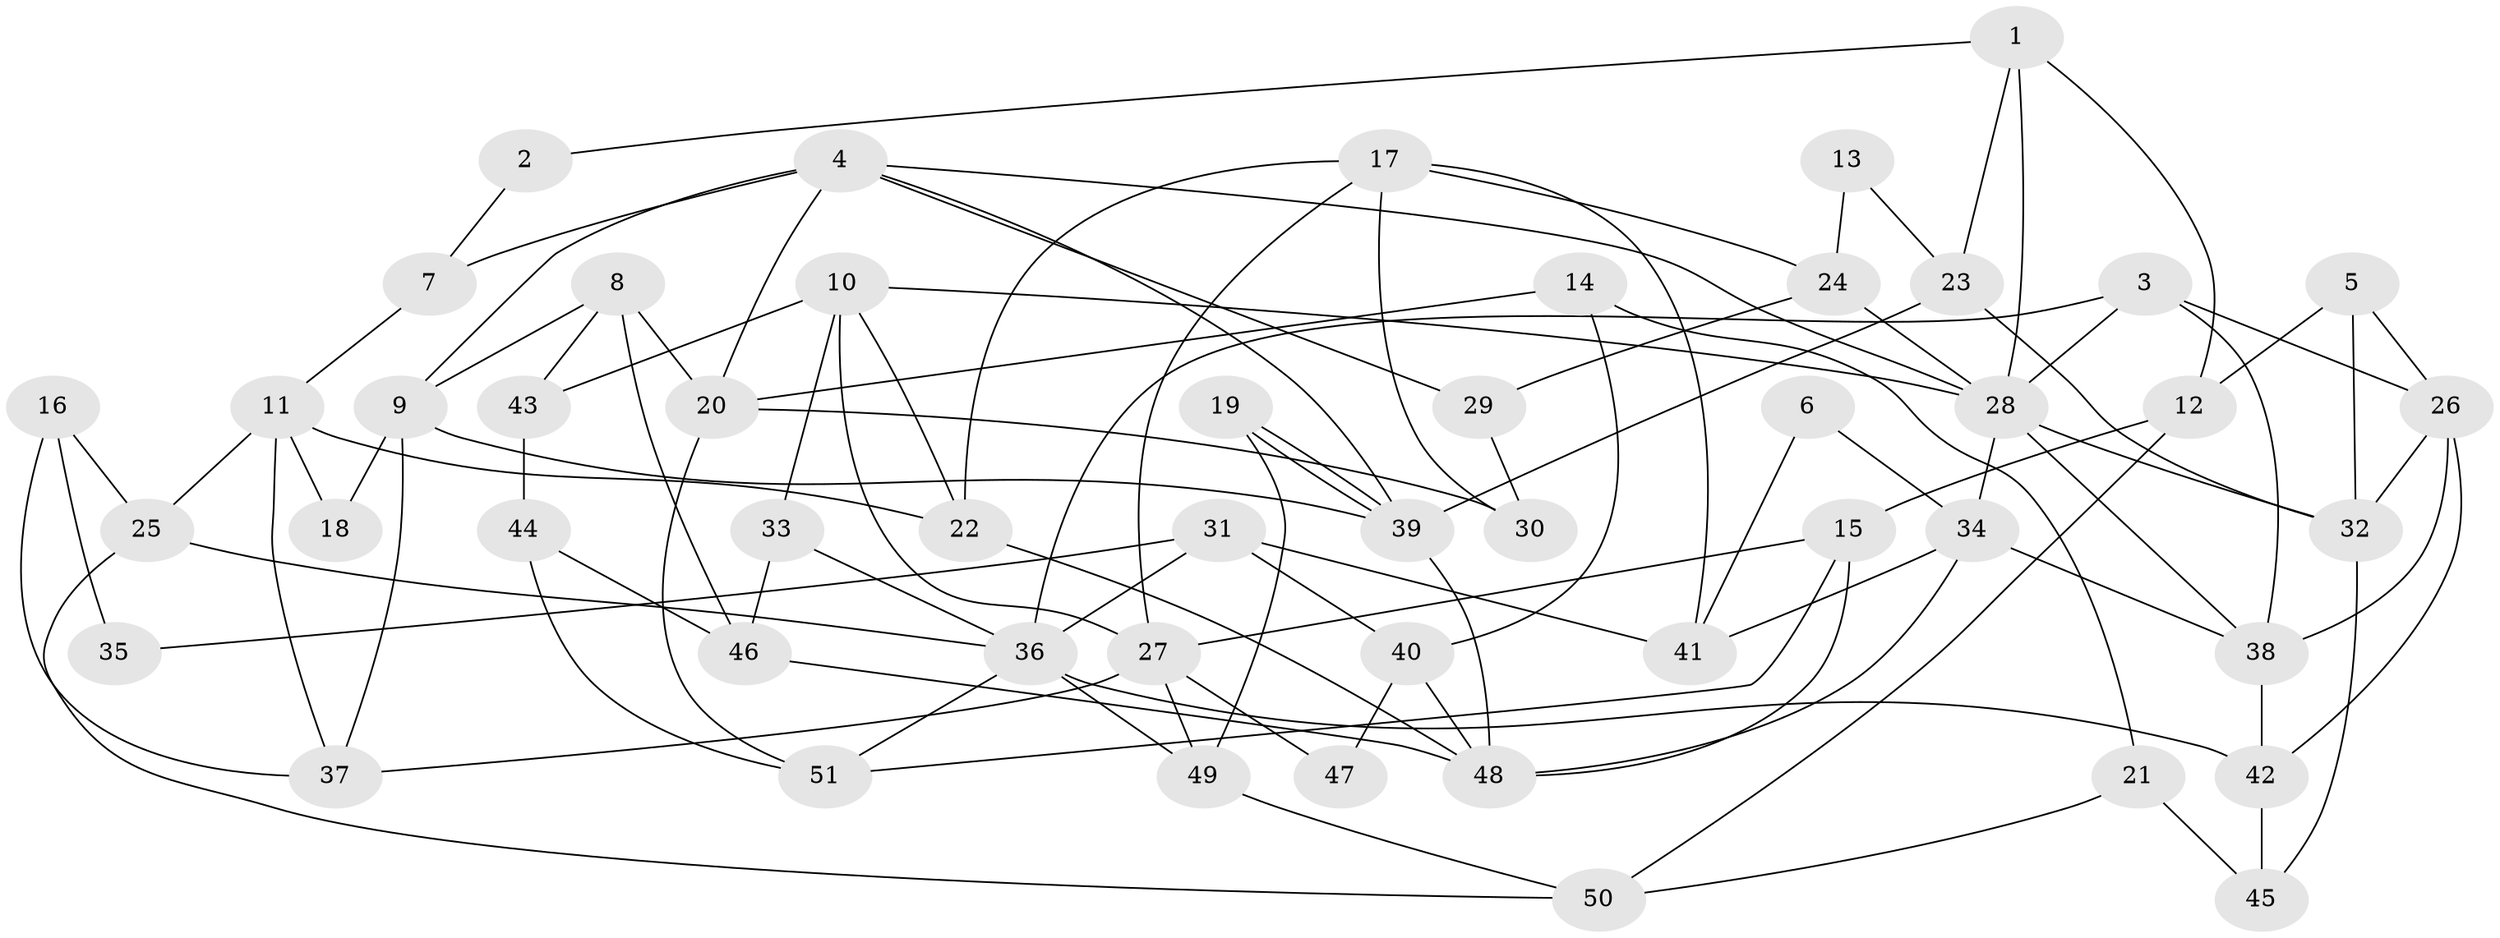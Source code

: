 // coarse degree distribution, {5: 0.08571428571428572, 2: 0.08571428571428572, 3: 0.3142857142857143, 7: 0.05714285714285714, 1: 0.02857142857142857, 6: 0.14285714285714285, 4: 0.17142857142857143, 8: 0.02857142857142857, 9: 0.08571428571428572}
// Generated by graph-tools (version 1.1) at 2025/23/03/03/25 07:23:55]
// undirected, 51 vertices, 102 edges
graph export_dot {
graph [start="1"]
  node [color=gray90,style=filled];
  1;
  2;
  3;
  4;
  5;
  6;
  7;
  8;
  9;
  10;
  11;
  12;
  13;
  14;
  15;
  16;
  17;
  18;
  19;
  20;
  21;
  22;
  23;
  24;
  25;
  26;
  27;
  28;
  29;
  30;
  31;
  32;
  33;
  34;
  35;
  36;
  37;
  38;
  39;
  40;
  41;
  42;
  43;
  44;
  45;
  46;
  47;
  48;
  49;
  50;
  51;
  1 -- 28;
  1 -- 12;
  1 -- 2;
  1 -- 23;
  2 -- 7;
  3 -- 28;
  3 -- 38;
  3 -- 26;
  3 -- 36;
  4 -- 39;
  4 -- 9;
  4 -- 7;
  4 -- 20;
  4 -- 28;
  4 -- 29;
  5 -- 32;
  5 -- 26;
  5 -- 12;
  6 -- 34;
  6 -- 41;
  7 -- 11;
  8 -- 9;
  8 -- 20;
  8 -- 43;
  8 -- 46;
  9 -- 39;
  9 -- 37;
  9 -- 18;
  10 -- 28;
  10 -- 43;
  10 -- 22;
  10 -- 27;
  10 -- 33;
  11 -- 25;
  11 -- 22;
  11 -- 18;
  11 -- 37;
  12 -- 50;
  12 -- 15;
  13 -- 24;
  13 -- 23;
  14 -- 40;
  14 -- 20;
  14 -- 21;
  15 -- 51;
  15 -- 27;
  15 -- 48;
  16 -- 37;
  16 -- 25;
  16 -- 35;
  17 -- 27;
  17 -- 22;
  17 -- 24;
  17 -- 30;
  17 -- 41;
  19 -- 39;
  19 -- 39;
  19 -- 49;
  20 -- 30;
  20 -- 51;
  21 -- 45;
  21 -- 50;
  22 -- 48;
  23 -- 39;
  23 -- 32;
  24 -- 28;
  24 -- 29;
  25 -- 50;
  25 -- 36;
  26 -- 32;
  26 -- 38;
  26 -- 42;
  27 -- 37;
  27 -- 47;
  27 -- 49;
  28 -- 38;
  28 -- 32;
  28 -- 34;
  29 -- 30;
  31 -- 41;
  31 -- 36;
  31 -- 35;
  31 -- 40;
  32 -- 45;
  33 -- 46;
  33 -- 36;
  34 -- 38;
  34 -- 41;
  34 -- 48;
  36 -- 42;
  36 -- 49;
  36 -- 51;
  38 -- 42;
  39 -- 48;
  40 -- 48;
  40 -- 47;
  42 -- 45;
  43 -- 44;
  44 -- 51;
  44 -- 46;
  46 -- 48;
  49 -- 50;
}

